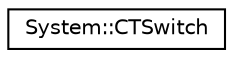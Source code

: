 digraph G
{
  edge [fontname="Helvetica",fontsize="10",labelfontname="Helvetica",labelfontsize="10"];
  node [fontname="Helvetica",fontsize="10",shape=record];
  rankdir="LR";
  Node1 [label="System::CTSwitch",height=0.2,width=0.4,color="black", fillcolor="white", style="filled",URL="$class_system_1_1_c_t_switch.html"];
}
